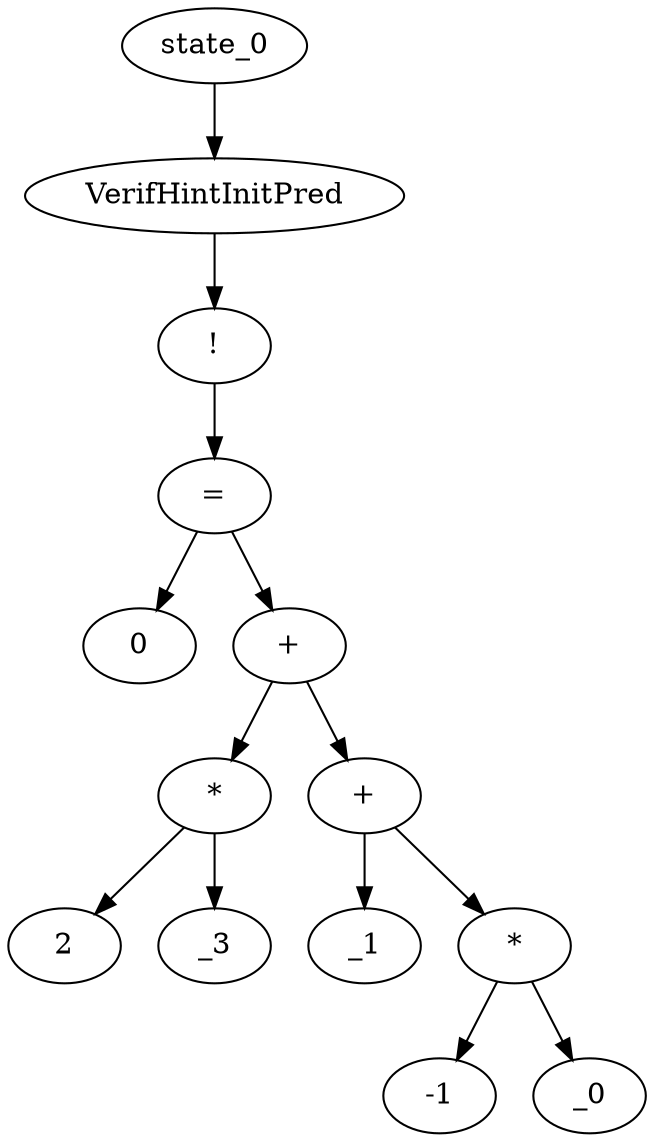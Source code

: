digraph dag {
0 [label="state_0"];
1 [label="VerifHintInitPred"];
2 [label="!"];
3 [label="="];
4 [label="0"];
5 [label="+"];
6 [label="*"];
7 [label="2"];
8 [label="_3"];
9 [label="+"];
10 [label="_1"];
11 [label="*"];
12 [label="-1"];
13 [label="_0"];
"0" -> "1"[label=""]
"1" -> "2"[label=""]
"2" -> "3"[label=""]
"3" -> "5"[label=""]
"3" -> "4"[label=""]
"5" -> "6"[label=""]
"5" -> "9"[label=""]
"6" -> "8"[label=""]
"6" -> "7"[label=""]
"9" -> "11"[label=""]
"9" -> "10"[label=""]
"11" -> "13"[label=""]
"11" -> "12"[label=""]
}
